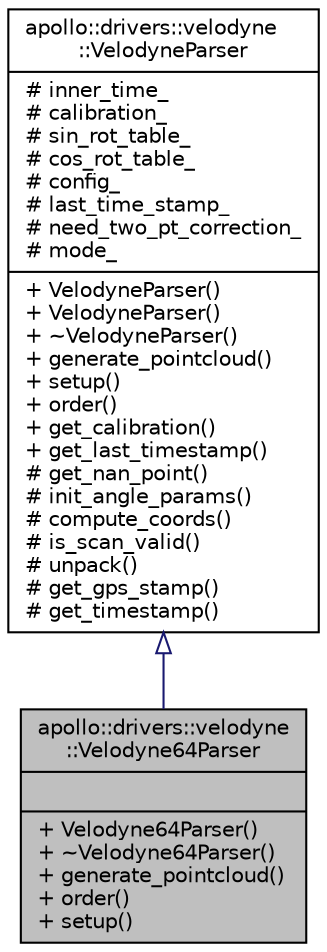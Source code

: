 digraph "apollo::drivers::velodyne::Velodyne64Parser"
{
  edge [fontname="Helvetica",fontsize="10",labelfontname="Helvetica",labelfontsize="10"];
  node [fontname="Helvetica",fontsize="10",shape=record];
  Node0 [label="{apollo::drivers::velodyne\l::Velodyne64Parser\n||+ Velodyne64Parser()\l+ ~Velodyne64Parser()\l+ generate_pointcloud()\l+ order()\l+ setup()\l}",height=0.2,width=0.4,color="black", fillcolor="grey75", style="filled", fontcolor="black"];
  Node1 -> Node0 [dir="back",color="midnightblue",fontsize="10",style="solid",arrowtail="onormal",fontname="Helvetica"];
  Node1 [label="{apollo::drivers::velodyne\l::VelodyneParser\n|# inner_time_\l# calibration_\l# sin_rot_table_\l# cos_rot_table_\l# config_\l# last_time_stamp_\l# need_two_pt_correction_\l# mode_\l|+ VelodyneParser()\l+ VelodyneParser()\l+ ~VelodyneParser()\l+ generate_pointcloud()\l+ setup()\l+ order()\l+ get_calibration()\l+ get_last_timestamp()\l# get_nan_point()\l# init_angle_params()\l# compute_coords()\l# is_scan_valid()\l# unpack()\l# get_gps_stamp()\l# get_timestamp()\l}",height=0.2,width=0.4,color="black", fillcolor="white", style="filled",URL="$classapollo_1_1drivers_1_1velodyne_1_1VelodyneParser.html",tooltip="Velodyne data conversion class. "];
}
